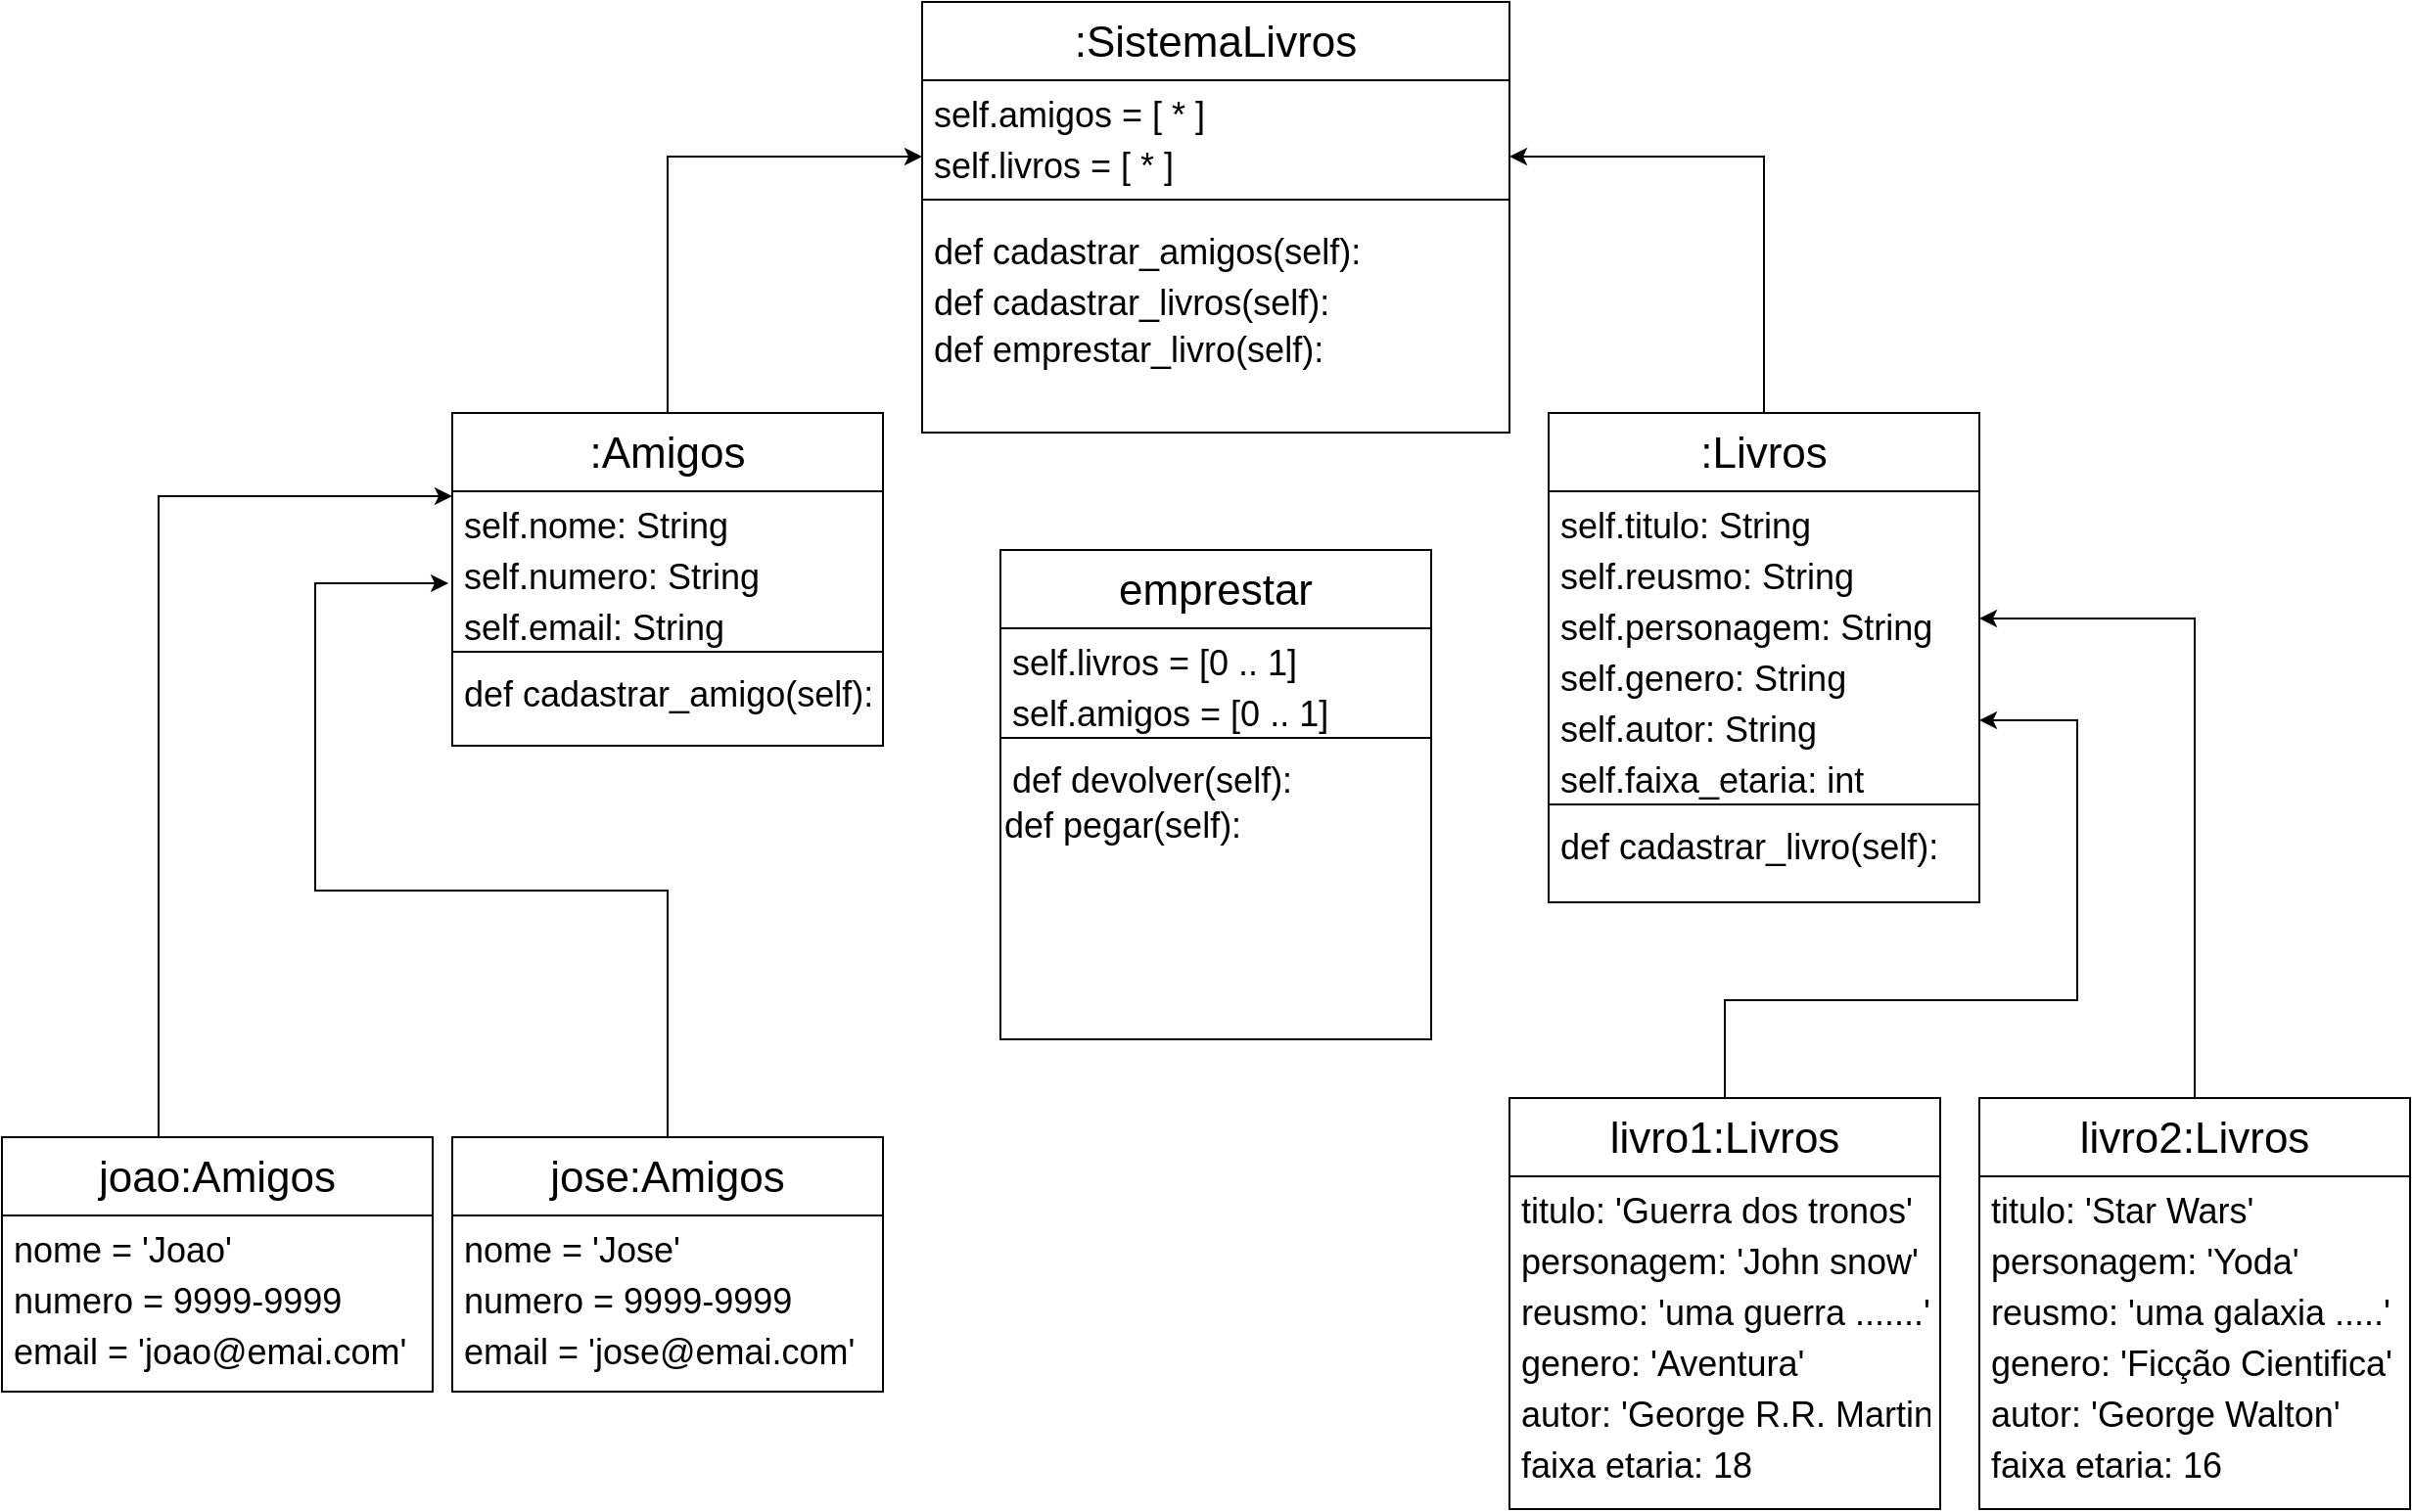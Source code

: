 <mxfile version="14.8.4" type="github">
  <diagram id="C5RBs43oDa-KdzZeNtuy" name="Page-1">
    <mxGraphModel dx="2452" dy="935" grid="1" gridSize="10" guides="1" tooltips="1" connect="1" arrows="1" fold="1" page="1" pageScale="1" pageWidth="827" pageHeight="1169" math="0" shadow="0">
      <root>
        <mxCell id="WIyWlLk6GJQsqaUBKTNV-0" />
        <mxCell id="WIyWlLk6GJQsqaUBKTNV-1" parent="WIyWlLk6GJQsqaUBKTNV-0" />
        <mxCell id="ClIdFk5rLBTjZkIyvlPP-149" style="edgeStyle=orthogonalEdgeStyle;rounded=0;orthogonalLoop=1;jettySize=auto;html=1;entryX=1;entryY=0.5;entryDx=0;entryDy=0;fontSize=18;" edge="1" parent="WIyWlLk6GJQsqaUBKTNV-1" source="zkfFHV4jXpPFQw0GAbJ--17" target="ClIdFk5rLBTjZkIyvlPP-53">
          <mxGeometry relative="1" as="geometry" />
        </mxCell>
        <mxCell id="zkfFHV4jXpPFQw0GAbJ--17" value=":Livros" style="swimlane;fontStyle=0;align=center;verticalAlign=top;childLayout=stackLayout;horizontal=1;startSize=40;horizontalStack=0;resizeParent=1;resizeLast=0;collapsible=1;marginBottom=0;rounded=0;shadow=0;strokeWidth=1;fontSize=22;" parent="WIyWlLk6GJQsqaUBKTNV-1" vertex="1">
          <mxGeometry x="540" y="520" width="220" height="250" as="geometry">
            <mxRectangle x="550" y="140" width="160" height="26" as="alternateBounds" />
          </mxGeometry>
        </mxCell>
        <mxCell id="zkfFHV4jXpPFQw0GAbJ--18" value="self.titulo: String" style="text;align=left;verticalAlign=top;spacingLeft=4;spacingRight=4;overflow=hidden;rotatable=0;points=[[0,0.5],[1,0.5]];portConstraint=eastwest;fontSize=18;" parent="zkfFHV4jXpPFQw0GAbJ--17" vertex="1">
          <mxGeometry y="40" width="220" height="26" as="geometry" />
        </mxCell>
        <mxCell id="zkfFHV4jXpPFQw0GAbJ--19" value="self.reusmo: String" style="text;align=left;verticalAlign=top;spacingLeft=4;spacingRight=4;overflow=hidden;rotatable=0;points=[[0,0.5],[1,0.5]];portConstraint=eastwest;rounded=0;shadow=0;html=0;fontSize=18;" parent="zkfFHV4jXpPFQw0GAbJ--17" vertex="1">
          <mxGeometry y="66" width="220" height="26" as="geometry" />
        </mxCell>
        <mxCell id="zkfFHV4jXpPFQw0GAbJ--20" value="self.personagem: String" style="text;align=left;verticalAlign=top;spacingLeft=4;spacingRight=4;overflow=hidden;rotatable=0;points=[[0,0.5],[1,0.5]];portConstraint=eastwest;rounded=0;shadow=0;html=0;fontSize=18;" parent="zkfFHV4jXpPFQw0GAbJ--17" vertex="1">
          <mxGeometry y="92" width="220" height="26" as="geometry" />
        </mxCell>
        <mxCell id="zkfFHV4jXpPFQw0GAbJ--21" value="self.genero: String&#xa;" style="text;align=left;verticalAlign=top;spacingLeft=4;spacingRight=4;overflow=hidden;rotatable=0;points=[[0,0.5],[1,0.5]];portConstraint=eastwest;rounded=0;shadow=0;html=0;fontSize=18;" parent="zkfFHV4jXpPFQw0GAbJ--17" vertex="1">
          <mxGeometry y="118" width="220" height="26" as="geometry" />
        </mxCell>
        <mxCell id="zkfFHV4jXpPFQw0GAbJ--22" value="self.autor: String" style="text;align=left;verticalAlign=top;spacingLeft=4;spacingRight=4;overflow=hidden;rotatable=0;points=[[0,0.5],[1,0.5]];portConstraint=eastwest;rounded=0;shadow=0;html=0;fontSize=18;" parent="zkfFHV4jXpPFQw0GAbJ--17" vertex="1">
          <mxGeometry y="144" width="220" height="26" as="geometry" />
        </mxCell>
        <mxCell id="ClIdFk5rLBTjZkIyvlPP-47" value="self.faixa_etaria: int" style="text;align=left;verticalAlign=top;spacingLeft=4;spacingRight=4;overflow=hidden;rotatable=0;points=[[0,0.5],[1,0.5]];portConstraint=eastwest;rounded=0;shadow=0;html=0;fontSize=18;" vertex="1" parent="zkfFHV4jXpPFQw0GAbJ--17">
          <mxGeometry y="170" width="220" height="26" as="geometry" />
        </mxCell>
        <mxCell id="zkfFHV4jXpPFQw0GAbJ--23" value="" style="line;html=1;strokeWidth=1;align=left;verticalAlign=middle;spacingTop=-1;spacingLeft=3;spacingRight=3;rotatable=0;labelPosition=right;points=[];portConstraint=eastwest;" parent="zkfFHV4jXpPFQw0GAbJ--17" vertex="1">
          <mxGeometry y="196" width="220" height="8" as="geometry" />
        </mxCell>
        <mxCell id="zkfFHV4jXpPFQw0GAbJ--24" value="def cadastrar_livro(self):&#xa;" style="text;align=left;verticalAlign=top;spacingLeft=4;spacingRight=4;overflow=hidden;rotatable=0;points=[[0,0.5],[1,0.5]];portConstraint=eastwest;fontSize=18;" parent="zkfFHV4jXpPFQw0GAbJ--17" vertex="1">
          <mxGeometry y="204" width="220" height="26" as="geometry" />
        </mxCell>
        <mxCell id="ClIdFk5rLBTjZkIyvlPP-51" value=":SistemaLivros" style="swimlane;fontStyle=0;align=center;verticalAlign=top;childLayout=stackLayout;horizontal=1;startSize=40;horizontalStack=0;resizeParent=1;resizeLast=0;collapsible=1;marginBottom=0;rounded=0;shadow=0;strokeWidth=1;fontSize=22;" vertex="1" parent="WIyWlLk6GJQsqaUBKTNV-1">
          <mxGeometry x="220" y="310" width="300" height="220" as="geometry">
            <mxRectangle x="550" y="140" width="160" height="26" as="alternateBounds" />
          </mxGeometry>
        </mxCell>
        <mxCell id="ClIdFk5rLBTjZkIyvlPP-52" value="self.amigos = [ * ]" style="text;align=left;verticalAlign=top;spacingLeft=4;spacingRight=4;overflow=hidden;rotatable=0;points=[[0,0.5],[1,0.5]];portConstraint=eastwest;fontSize=18;" vertex="1" parent="ClIdFk5rLBTjZkIyvlPP-51">
          <mxGeometry y="40" width="300" height="26" as="geometry" />
        </mxCell>
        <mxCell id="ClIdFk5rLBTjZkIyvlPP-53" value="self.livros = [ * ]" style="text;align=left;verticalAlign=top;spacingLeft=4;spacingRight=4;overflow=hidden;rotatable=0;points=[[0,0.5],[1,0.5]];portConstraint=eastwest;rounded=0;shadow=0;html=0;fontSize=18;" vertex="1" parent="ClIdFk5rLBTjZkIyvlPP-51">
          <mxGeometry y="66" width="300" height="26" as="geometry" />
        </mxCell>
        <mxCell id="ClIdFk5rLBTjZkIyvlPP-58" value="" style="line;html=1;strokeWidth=1;align=left;verticalAlign=middle;spacingTop=-1;spacingLeft=3;spacingRight=3;rotatable=0;labelPosition=right;points=[];portConstraint=eastwest;" vertex="1" parent="ClIdFk5rLBTjZkIyvlPP-51">
          <mxGeometry y="92" width="300" height="18" as="geometry" />
        </mxCell>
        <mxCell id="ClIdFk5rLBTjZkIyvlPP-59" value="def cadastrar_amigos(self):" style="text;align=left;verticalAlign=top;spacingLeft=4;spacingRight=4;overflow=hidden;rotatable=0;points=[[0,0.5],[1,0.5]];portConstraint=eastwest;fontSize=18;" vertex="1" parent="ClIdFk5rLBTjZkIyvlPP-51">
          <mxGeometry y="110" width="300" height="26" as="geometry" />
        </mxCell>
        <mxCell id="ClIdFk5rLBTjZkIyvlPP-60" value="def cadastrar_livros(self):" style="text;align=left;verticalAlign=top;spacingLeft=4;spacingRight=4;overflow=hidden;rotatable=0;points=[[0,0.5],[1,0.5]];portConstraint=eastwest;fontSize=18;" vertex="1" parent="ClIdFk5rLBTjZkIyvlPP-51">
          <mxGeometry y="136" width="300" height="24" as="geometry" />
        </mxCell>
        <mxCell id="ClIdFk5rLBTjZkIyvlPP-158" value="def emprestar_livro(self):" style="text;align=left;verticalAlign=top;spacingLeft=4;spacingRight=4;overflow=hidden;rotatable=0;points=[[0,0.5],[1,0.5]];portConstraint=eastwest;fontSize=18;" vertex="1" parent="ClIdFk5rLBTjZkIyvlPP-51">
          <mxGeometry y="160" width="300" height="34" as="geometry" />
        </mxCell>
        <mxCell id="ClIdFk5rLBTjZkIyvlPP-148" style="edgeStyle=orthogonalEdgeStyle;rounded=0;orthogonalLoop=1;jettySize=auto;html=1;entryX=0;entryY=0.5;entryDx=0;entryDy=0;fontSize=18;" edge="1" parent="WIyWlLk6GJQsqaUBKTNV-1" source="ClIdFk5rLBTjZkIyvlPP-61" target="ClIdFk5rLBTjZkIyvlPP-53">
          <mxGeometry relative="1" as="geometry" />
        </mxCell>
        <mxCell id="ClIdFk5rLBTjZkIyvlPP-61" value=":Amigos" style="swimlane;fontStyle=0;align=center;verticalAlign=top;childLayout=stackLayout;horizontal=1;startSize=40;horizontalStack=0;resizeParent=1;resizeLast=0;collapsible=1;marginBottom=0;rounded=0;shadow=0;strokeWidth=1;fontSize=22;" vertex="1" parent="WIyWlLk6GJQsqaUBKTNV-1">
          <mxGeometry x="-20" y="520" width="220" height="170" as="geometry">
            <mxRectangle x="550" y="140" width="160" height="26" as="alternateBounds" />
          </mxGeometry>
        </mxCell>
        <mxCell id="ClIdFk5rLBTjZkIyvlPP-62" value="self.nome: String " style="text;align=left;verticalAlign=top;spacingLeft=4;spacingRight=4;overflow=hidden;rotatable=0;points=[[0,0.5],[1,0.5]];portConstraint=eastwest;fontSize=18;" vertex="1" parent="ClIdFk5rLBTjZkIyvlPP-61">
          <mxGeometry y="40" width="220" height="26" as="geometry" />
        </mxCell>
        <mxCell id="ClIdFk5rLBTjZkIyvlPP-63" value="self.numero: String" style="text;align=left;verticalAlign=top;spacingLeft=4;spacingRight=4;overflow=hidden;rotatable=0;points=[[0,0.5],[1,0.5]];portConstraint=eastwest;rounded=0;shadow=0;html=0;fontSize=18;" vertex="1" parent="ClIdFk5rLBTjZkIyvlPP-61">
          <mxGeometry y="66" width="220" height="26" as="geometry" />
        </mxCell>
        <mxCell id="ClIdFk5rLBTjZkIyvlPP-64" value="self.email: String" style="text;align=left;verticalAlign=top;spacingLeft=4;spacingRight=4;overflow=hidden;rotatable=0;points=[[0,0.5],[1,0.5]];portConstraint=eastwest;rounded=0;shadow=0;html=0;fontSize=18;" vertex="1" parent="ClIdFk5rLBTjZkIyvlPP-61">
          <mxGeometry y="92" width="220" height="26" as="geometry" />
        </mxCell>
        <mxCell id="ClIdFk5rLBTjZkIyvlPP-68" value="" style="line;html=1;strokeWidth=1;align=left;verticalAlign=middle;spacingTop=-1;spacingLeft=3;spacingRight=3;rotatable=0;labelPosition=right;points=[];portConstraint=eastwest;" vertex="1" parent="ClIdFk5rLBTjZkIyvlPP-61">
          <mxGeometry y="118" width="220" height="8" as="geometry" />
        </mxCell>
        <mxCell id="ClIdFk5rLBTjZkIyvlPP-69" value="def cadastrar_amigo(self):&#xa;" style="text;align=left;verticalAlign=top;spacingLeft=4;spacingRight=4;overflow=hidden;rotatable=0;points=[[0,0.5],[1,0.5]];portConstraint=eastwest;fontSize=18;" vertex="1" parent="ClIdFk5rLBTjZkIyvlPP-61">
          <mxGeometry y="126" width="220" height="26" as="geometry" />
        </mxCell>
        <mxCell id="ClIdFk5rLBTjZkIyvlPP-156" style="edgeStyle=orthogonalEdgeStyle;rounded=0;orthogonalLoop=1;jettySize=auto;html=1;entryX=-0.009;entryY=-0.192;entryDx=0;entryDy=0;entryPerimeter=0;fontSize=18;" edge="1" parent="WIyWlLk6GJQsqaUBKTNV-1" source="ClIdFk5rLBTjZkIyvlPP-96" target="ClIdFk5rLBTjZkIyvlPP-64">
          <mxGeometry relative="1" as="geometry">
            <Array as="points">
              <mxPoint x="90" y="764" />
              <mxPoint x="-90" y="764" />
              <mxPoint x="-90" y="607" />
            </Array>
          </mxGeometry>
        </mxCell>
        <mxCell id="ClIdFk5rLBTjZkIyvlPP-96" value="jose:Amigos" style="swimlane;fontStyle=0;align=center;verticalAlign=top;childLayout=stackLayout;horizontal=1;startSize=40;horizontalStack=0;resizeParent=1;resizeLast=0;collapsible=1;marginBottom=0;rounded=0;shadow=0;strokeWidth=1;fontSize=22;" vertex="1" parent="WIyWlLk6GJQsqaUBKTNV-1">
          <mxGeometry x="-20" y="890" width="220" height="130" as="geometry">
            <mxRectangle x="550" y="140" width="160" height="26" as="alternateBounds" />
          </mxGeometry>
        </mxCell>
        <mxCell id="ClIdFk5rLBTjZkIyvlPP-97" value="nome = &#39;Jose&#39;" style="text;align=left;verticalAlign=top;spacingLeft=4;spacingRight=4;overflow=hidden;rotatable=0;points=[[0,0.5],[1,0.5]];portConstraint=eastwest;fontSize=18;" vertex="1" parent="ClIdFk5rLBTjZkIyvlPP-96">
          <mxGeometry y="40" width="220" height="26" as="geometry" />
        </mxCell>
        <mxCell id="ClIdFk5rLBTjZkIyvlPP-98" value="numero = 9999-9999" style="text;align=left;verticalAlign=top;spacingLeft=4;spacingRight=4;overflow=hidden;rotatable=0;points=[[0,0.5],[1,0.5]];portConstraint=eastwest;rounded=0;shadow=0;html=0;fontSize=18;" vertex="1" parent="ClIdFk5rLBTjZkIyvlPP-96">
          <mxGeometry y="66" width="220" height="26" as="geometry" />
        </mxCell>
        <mxCell id="ClIdFk5rLBTjZkIyvlPP-99" value="email = &#39;jose@emai.com&#39;" style="text;align=left;verticalAlign=top;spacingLeft=4;spacingRight=4;overflow=hidden;rotatable=0;points=[[0,0.5],[1,0.5]];portConstraint=eastwest;rounded=0;shadow=0;html=0;fontSize=18;" vertex="1" parent="ClIdFk5rLBTjZkIyvlPP-96">
          <mxGeometry y="92" width="220" height="26" as="geometry" />
        </mxCell>
        <mxCell id="ClIdFk5rLBTjZkIyvlPP-157" style="edgeStyle=orthogonalEdgeStyle;rounded=0;orthogonalLoop=1;jettySize=auto;html=1;entryX=0;entryY=0.25;entryDx=0;entryDy=0;fontSize=18;" edge="1" parent="WIyWlLk6GJQsqaUBKTNV-1" source="ClIdFk5rLBTjZkIyvlPP-102" target="ClIdFk5rLBTjZkIyvlPP-61">
          <mxGeometry relative="1" as="geometry">
            <Array as="points">
              <mxPoint x="-170" y="563" />
            </Array>
          </mxGeometry>
        </mxCell>
        <mxCell id="ClIdFk5rLBTjZkIyvlPP-102" value="joao:Amigos" style="swimlane;fontStyle=0;align=center;verticalAlign=top;childLayout=stackLayout;horizontal=1;startSize=40;horizontalStack=0;resizeParent=1;resizeLast=0;collapsible=1;marginBottom=0;rounded=0;shadow=0;strokeWidth=1;fontSize=22;" vertex="1" parent="WIyWlLk6GJQsqaUBKTNV-1">
          <mxGeometry x="-250" y="890" width="220" height="130" as="geometry">
            <mxRectangle x="550" y="140" width="160" height="26" as="alternateBounds" />
          </mxGeometry>
        </mxCell>
        <mxCell id="ClIdFk5rLBTjZkIyvlPP-103" value="nome = &#39;Joao&#39;" style="text;align=left;verticalAlign=top;spacingLeft=4;spacingRight=4;overflow=hidden;rotatable=0;points=[[0,0.5],[1,0.5]];portConstraint=eastwest;fontSize=18;" vertex="1" parent="ClIdFk5rLBTjZkIyvlPP-102">
          <mxGeometry y="40" width="220" height="26" as="geometry" />
        </mxCell>
        <mxCell id="ClIdFk5rLBTjZkIyvlPP-104" value="numero = 9999-9999" style="text;align=left;verticalAlign=top;spacingLeft=4;spacingRight=4;overflow=hidden;rotatable=0;points=[[0,0.5],[1,0.5]];portConstraint=eastwest;rounded=0;shadow=0;html=0;fontSize=18;" vertex="1" parent="ClIdFk5rLBTjZkIyvlPP-102">
          <mxGeometry y="66" width="220" height="26" as="geometry" />
        </mxCell>
        <mxCell id="ClIdFk5rLBTjZkIyvlPP-105" value="email = &#39;joao@emai.com&#39;" style="text;align=left;verticalAlign=top;spacingLeft=4;spacingRight=4;overflow=hidden;rotatable=0;points=[[0,0.5],[1,0.5]];portConstraint=eastwest;rounded=0;shadow=0;html=0;fontSize=18;" vertex="1" parent="ClIdFk5rLBTjZkIyvlPP-102">
          <mxGeometry y="92" width="220" height="26" as="geometry" />
        </mxCell>
        <mxCell id="ClIdFk5rLBTjZkIyvlPP-153" style="edgeStyle=orthogonalEdgeStyle;rounded=0;orthogonalLoop=1;jettySize=auto;html=1;entryX=1;entryY=0.5;entryDx=0;entryDy=0;fontSize=18;" edge="1" parent="WIyWlLk6GJQsqaUBKTNV-1" source="ClIdFk5rLBTjZkIyvlPP-108" target="zkfFHV4jXpPFQw0GAbJ--22">
          <mxGeometry relative="1" as="geometry">
            <Array as="points">
              <mxPoint x="630" y="820" />
              <mxPoint x="810" y="820" />
              <mxPoint x="810" y="677" />
            </Array>
          </mxGeometry>
        </mxCell>
        <mxCell id="ClIdFk5rLBTjZkIyvlPP-108" value="livro1:Livros" style="swimlane;fontStyle=0;align=center;verticalAlign=top;childLayout=stackLayout;horizontal=1;startSize=40;horizontalStack=0;resizeParent=1;resizeLast=0;collapsible=1;marginBottom=0;rounded=0;shadow=0;strokeWidth=1;fontSize=22;" vertex="1" parent="WIyWlLk6GJQsqaUBKTNV-1">
          <mxGeometry x="520" y="870" width="220" height="210" as="geometry">
            <mxRectangle x="550" y="140" width="160" height="26" as="alternateBounds" />
          </mxGeometry>
        </mxCell>
        <mxCell id="ClIdFk5rLBTjZkIyvlPP-121" value="titulo: &#39;Guerra dos tronos&#39;" style="text;align=left;verticalAlign=top;spacingLeft=4;spacingRight=4;overflow=hidden;rotatable=0;points=[[0,0.5],[1,0.5]];portConstraint=eastwest;fontSize=18;" vertex="1" parent="ClIdFk5rLBTjZkIyvlPP-108">
          <mxGeometry y="40" width="220" height="26" as="geometry" />
        </mxCell>
        <mxCell id="ClIdFk5rLBTjZkIyvlPP-123" value="personagem: &#39;John snow&#39;" style="text;align=left;verticalAlign=top;spacingLeft=4;spacingRight=4;overflow=hidden;rotatable=0;points=[[0,0.5],[1,0.5]];portConstraint=eastwest;rounded=0;shadow=0;html=0;fontSize=18;" vertex="1" parent="ClIdFk5rLBTjZkIyvlPP-108">
          <mxGeometry y="66" width="220" height="26" as="geometry" />
        </mxCell>
        <mxCell id="ClIdFk5rLBTjZkIyvlPP-122" value="reusmo: &#39;uma guerra .......&#39;" style="text;align=left;verticalAlign=top;spacingLeft=4;spacingRight=4;overflow=hidden;rotatable=0;points=[[0,0.5],[1,0.5]];portConstraint=eastwest;rounded=0;shadow=0;html=0;fontSize=18;" vertex="1" parent="ClIdFk5rLBTjZkIyvlPP-108">
          <mxGeometry y="92" width="220" height="26" as="geometry" />
        </mxCell>
        <mxCell id="ClIdFk5rLBTjZkIyvlPP-124" value="genero: &#39;Aventura&#39;&#xa;" style="text;align=left;verticalAlign=top;spacingLeft=4;spacingRight=4;overflow=hidden;rotatable=0;points=[[0,0.5],[1,0.5]];portConstraint=eastwest;rounded=0;shadow=0;html=0;fontSize=18;" vertex="1" parent="ClIdFk5rLBTjZkIyvlPP-108">
          <mxGeometry y="118" width="220" height="26" as="geometry" />
        </mxCell>
        <mxCell id="ClIdFk5rLBTjZkIyvlPP-125" value="autor: &#39;George R.R. Martin&#39;" style="text;align=left;verticalAlign=top;spacingLeft=4;spacingRight=4;overflow=hidden;rotatable=0;points=[[0,0.5],[1,0.5]];portConstraint=eastwest;rounded=0;shadow=0;html=0;fontSize=18;" vertex="1" parent="ClIdFk5rLBTjZkIyvlPP-108">
          <mxGeometry y="144" width="220" height="26" as="geometry" />
        </mxCell>
        <mxCell id="ClIdFk5rLBTjZkIyvlPP-126" value="faixa etaria: 18" style="text;align=left;verticalAlign=top;spacingLeft=4;spacingRight=4;overflow=hidden;rotatable=0;points=[[0,0.5],[1,0.5]];portConstraint=eastwest;rounded=0;shadow=0;html=0;fontSize=18;" vertex="1" parent="ClIdFk5rLBTjZkIyvlPP-108">
          <mxGeometry y="170" width="220" height="26" as="geometry" />
        </mxCell>
        <mxCell id="ClIdFk5rLBTjZkIyvlPP-152" style="edgeStyle=orthogonalEdgeStyle;rounded=0;orthogonalLoop=1;jettySize=auto;html=1;entryX=1;entryY=0.5;entryDx=0;entryDy=0;fontSize=18;" edge="1" parent="WIyWlLk6GJQsqaUBKTNV-1" source="ClIdFk5rLBTjZkIyvlPP-127" target="zkfFHV4jXpPFQw0GAbJ--20">
          <mxGeometry relative="1" as="geometry" />
        </mxCell>
        <mxCell id="ClIdFk5rLBTjZkIyvlPP-127" value="livro2:Livros" style="swimlane;fontStyle=0;align=center;verticalAlign=top;childLayout=stackLayout;horizontal=1;startSize=40;horizontalStack=0;resizeParent=1;resizeLast=0;collapsible=1;marginBottom=0;rounded=0;shadow=0;strokeWidth=1;fontSize=22;" vertex="1" parent="WIyWlLk6GJQsqaUBKTNV-1">
          <mxGeometry x="760" y="870" width="220" height="210" as="geometry">
            <mxRectangle x="550" y="140" width="160" height="26" as="alternateBounds" />
          </mxGeometry>
        </mxCell>
        <mxCell id="ClIdFk5rLBTjZkIyvlPP-128" value="titulo: &#39;Star Wars&#39;" style="text;align=left;verticalAlign=top;spacingLeft=4;spacingRight=4;overflow=hidden;rotatable=0;points=[[0,0.5],[1,0.5]];portConstraint=eastwest;fontSize=18;" vertex="1" parent="ClIdFk5rLBTjZkIyvlPP-127">
          <mxGeometry y="40" width="220" height="26" as="geometry" />
        </mxCell>
        <mxCell id="ClIdFk5rLBTjZkIyvlPP-129" value="personagem: &#39;Yoda&#39;" style="text;align=left;verticalAlign=top;spacingLeft=4;spacingRight=4;overflow=hidden;rotatable=0;points=[[0,0.5],[1,0.5]];portConstraint=eastwest;rounded=0;shadow=0;html=0;fontSize=18;" vertex="1" parent="ClIdFk5rLBTjZkIyvlPP-127">
          <mxGeometry y="66" width="220" height="26" as="geometry" />
        </mxCell>
        <mxCell id="ClIdFk5rLBTjZkIyvlPP-130" value="reusmo: &#39;uma galaxia .....&#39;" style="text;align=left;verticalAlign=top;spacingLeft=4;spacingRight=4;overflow=hidden;rotatable=0;points=[[0,0.5],[1,0.5]];portConstraint=eastwest;rounded=0;shadow=0;html=0;fontSize=18;" vertex="1" parent="ClIdFk5rLBTjZkIyvlPP-127">
          <mxGeometry y="92" width="220" height="26" as="geometry" />
        </mxCell>
        <mxCell id="ClIdFk5rLBTjZkIyvlPP-131" value="genero: &#39;Ficção Cientifica&#39;&#xa;" style="text;align=left;verticalAlign=top;spacingLeft=4;spacingRight=4;overflow=hidden;rotatable=0;points=[[0,0.5],[1,0.5]];portConstraint=eastwest;rounded=0;shadow=0;html=0;fontSize=18;" vertex="1" parent="ClIdFk5rLBTjZkIyvlPP-127">
          <mxGeometry y="118" width="220" height="26" as="geometry" />
        </mxCell>
        <mxCell id="ClIdFk5rLBTjZkIyvlPP-132" value="autor: &#39;George Walton&#39;" style="text;align=left;verticalAlign=top;spacingLeft=4;spacingRight=4;overflow=hidden;rotatable=0;points=[[0,0.5],[1,0.5]];portConstraint=eastwest;rounded=0;shadow=0;html=0;fontSize=18;" vertex="1" parent="ClIdFk5rLBTjZkIyvlPP-127">
          <mxGeometry y="144" width="220" height="26" as="geometry" />
        </mxCell>
        <mxCell id="ClIdFk5rLBTjZkIyvlPP-133" value="faixa etaria: 16" style="text;align=left;verticalAlign=top;spacingLeft=4;spacingRight=4;overflow=hidden;rotatable=0;points=[[0,0.5],[1,0.5]];portConstraint=eastwest;rounded=0;shadow=0;html=0;fontSize=18;" vertex="1" parent="ClIdFk5rLBTjZkIyvlPP-127">
          <mxGeometry y="170" width="220" height="26" as="geometry" />
        </mxCell>
        <mxCell id="ClIdFk5rLBTjZkIyvlPP-161" value="emprestar" style="swimlane;fontStyle=0;align=center;verticalAlign=top;childLayout=stackLayout;horizontal=1;startSize=40;horizontalStack=0;resizeParent=1;resizeLast=0;collapsible=1;marginBottom=0;rounded=0;shadow=0;strokeWidth=1;fontSize=22;" vertex="1" parent="WIyWlLk6GJQsqaUBKTNV-1">
          <mxGeometry x="260" y="590" width="220" height="250" as="geometry">
            <mxRectangle x="550" y="140" width="160" height="26" as="alternateBounds" />
          </mxGeometry>
        </mxCell>
        <mxCell id="ClIdFk5rLBTjZkIyvlPP-166" value="self.livros = [0 .. 1]" style="text;align=left;verticalAlign=top;spacingLeft=4;spacingRight=4;overflow=hidden;rotatable=0;points=[[0,0.5],[1,0.5]];portConstraint=eastwest;rounded=0;shadow=0;html=0;fontSize=18;" vertex="1" parent="ClIdFk5rLBTjZkIyvlPP-161">
          <mxGeometry y="40" width="220" height="26" as="geometry" />
        </mxCell>
        <mxCell id="ClIdFk5rLBTjZkIyvlPP-167" value="self.amigos = [0 .. 1]" style="text;align=left;verticalAlign=top;spacingLeft=4;spacingRight=4;overflow=hidden;rotatable=0;points=[[0,0.5],[1,0.5]];portConstraint=eastwest;rounded=0;shadow=0;html=0;fontSize=18;" vertex="1" parent="ClIdFk5rLBTjZkIyvlPP-161">
          <mxGeometry y="66" width="220" height="26" as="geometry" />
        </mxCell>
        <mxCell id="ClIdFk5rLBTjZkIyvlPP-168" value="" style="line;html=1;strokeWidth=1;align=left;verticalAlign=middle;spacingTop=-1;spacingLeft=3;spacingRight=3;rotatable=0;labelPosition=right;points=[];portConstraint=eastwest;" vertex="1" parent="ClIdFk5rLBTjZkIyvlPP-161">
          <mxGeometry y="92" width="220" height="8" as="geometry" />
        </mxCell>
        <mxCell id="ClIdFk5rLBTjZkIyvlPP-169" value="def devolver(self):&#xa;" style="text;align=left;verticalAlign=top;spacingLeft=4;spacingRight=4;overflow=hidden;rotatable=0;points=[[0,0.5],[1,0.5]];portConstraint=eastwest;fontSize=18;" vertex="1" parent="ClIdFk5rLBTjZkIyvlPP-161">
          <mxGeometry y="100" width="220" height="26" as="geometry" />
        </mxCell>
        <mxCell id="ClIdFk5rLBTjZkIyvlPP-170" value="def pegar(self):" style="text;html=1;align=left;verticalAlign=middle;resizable=0;points=[];autosize=1;strokeColor=none;fontSize=18;" vertex="1" parent="ClIdFk5rLBTjZkIyvlPP-161">
          <mxGeometry y="126" width="220" height="30" as="geometry" />
        </mxCell>
      </root>
    </mxGraphModel>
  </diagram>
</mxfile>

